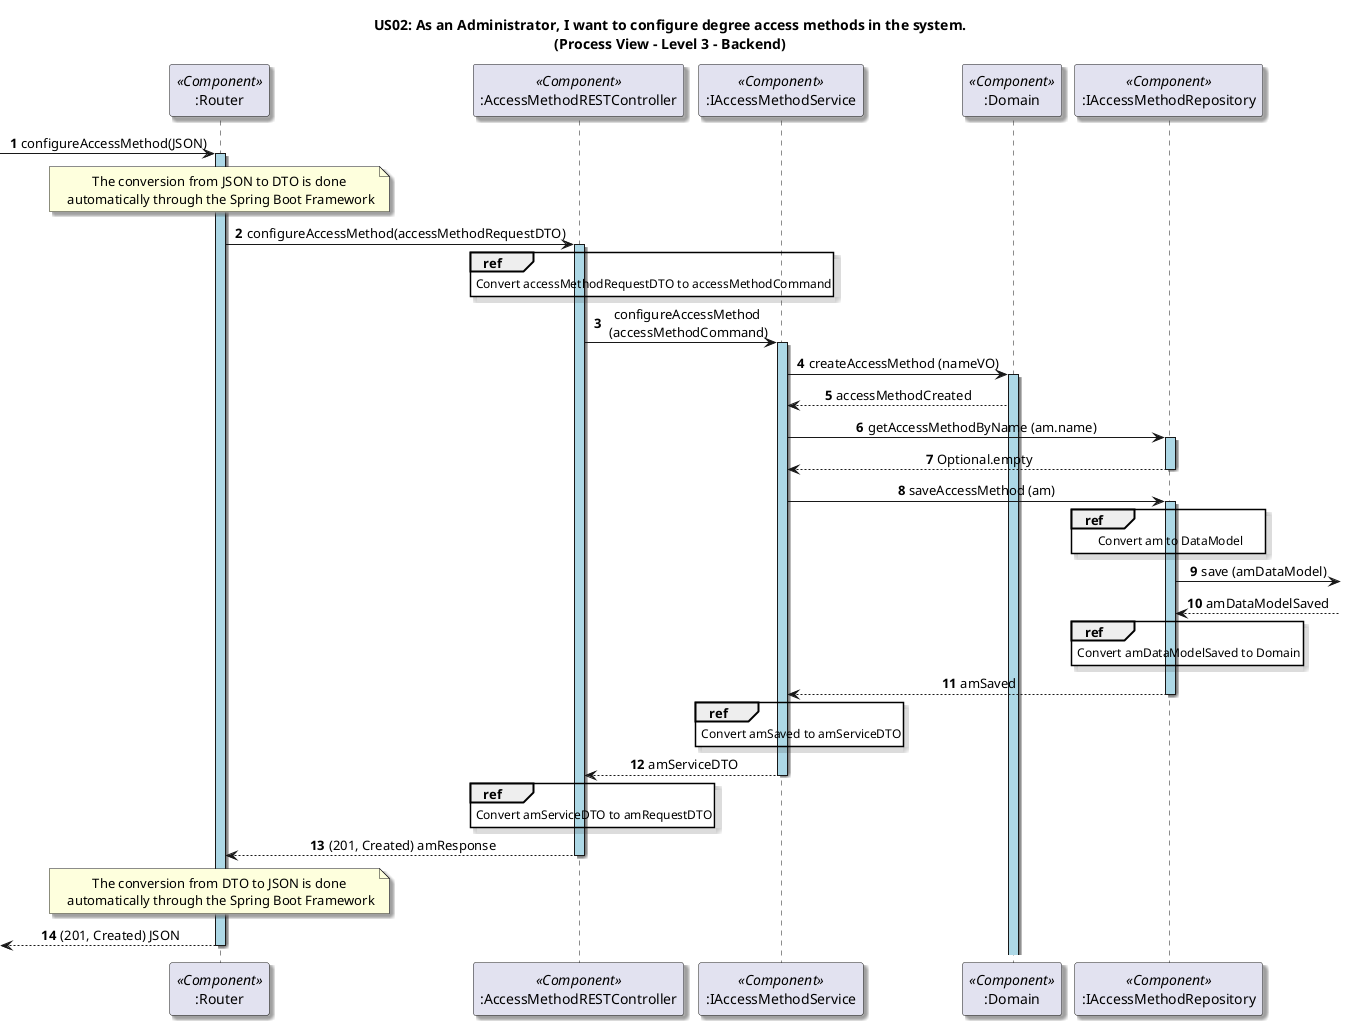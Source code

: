 @startuml

title US02: As an Administrator, I want to configure degree access methods in the system.\n(Process View - Level 3 - Backend)

skinparam defaultTextAlignment center
skinparam shadowing true


autonumber

participant ":Router" as router <<Component>>
-> router: configureAccessMethod(JSON)
activate router #LightBlue
note over router: The conversion from JSON to DTO is done\n automatically through the Spring Boot Framework

participant ":AccessMethodRESTController" as Controller <<Component>>
router -> Controller: configureAccessMethod(accessMethodRequestDTO)
activate Controller #LightBlue

ref over Controller
    Convert accessMethodRequestDTO to accessMethodCommand
end

participant ":IAccessMethodService" as Service <<Component>>
Controller -> Service: configureAccessMethod\n (accessMethodCommand)
activate Service #LightBlue


participant ":Domain" as Domain <<Component>>
Service -> Domain: createAccessMethod (nameVO)

activate Domain #LightBlue

Domain --> Service: accessMethodCreated


participant ":IAccessMethodRepository" as Repository <<Component>>
Service -> Repository: getAccessMethodByName (am.name)
activate Repository #LightBlue 
Repository --> Service: Optional.empty
deactivate Repository

Service -> Repository: saveAccessMethod (am)
activate Repository #LightBlue 

ref over Repository
    Convert am to DataModel
end


 Repository -> :  save (amDataModel)

Repository <-- : amDataModelSaved


ref over Repository
    Convert amDataModelSaved to Domain
end

Repository --> Service: amSaved
deactivate Repository


ref over Service
    Convert amSaved to amServiceDTO
end

Service --> Controller: amServiceDTO

deactivate Service

ref over Controller
    Convert amServiceDTO to amRequestDTO
end

Controller --> router: (201, Created) amResponse
deactivate Controller

note over router: The conversion from DTO to JSON is done\n automatically through the Spring Boot Framework

<-- router: (201, Created) JSON
deactivate router

@enduml
